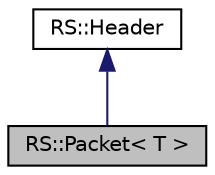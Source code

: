 digraph "RS::Packet&lt; T &gt;"
{
 // LATEX_PDF_SIZE
  edge [fontname="Helvetica",fontsize="10",labelfontname="Helvetica",labelfontsize="10"];
  node [fontname="Helvetica",fontsize="10",shape=record];
  Node1 [label="RS::Packet\< T \>",height=0.2,width=0.4,color="black", fillcolor="grey75", style="filled", fontcolor="black",tooltip=" "];
  Node2 -> Node1 [dir="back",color="midnightblue",fontsize="10",style="solid",fontname="Helvetica"];
  Node2 [label="RS::Header",height=0.2,width=0.4,color="black", fillcolor="white", style="filled",URL="$struct_r_s_1_1_header.html",tooltip="Заголовок сообщения, содержит UID отправителя, UID получателя и тип сообщения"];
}
